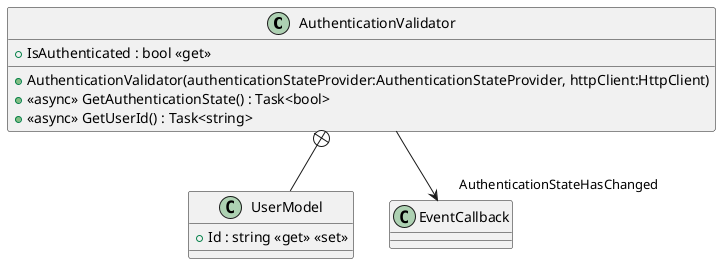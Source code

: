 @startuml
class AuthenticationValidator {
    + IsAuthenticated : bool <<get>>
    + AuthenticationValidator(authenticationStateProvider:AuthenticationStateProvider, httpClient:HttpClient)
    + <<async>> GetAuthenticationState() : Task<bool>
    + <<async>> GetUserId() : Task<string>
}
class UserModel {
    + Id : string <<get>> <<set>>
}
AuthenticationValidator --> "AuthenticationStateHasChanged" EventCallback
AuthenticationValidator +-- UserModel
@enduml
